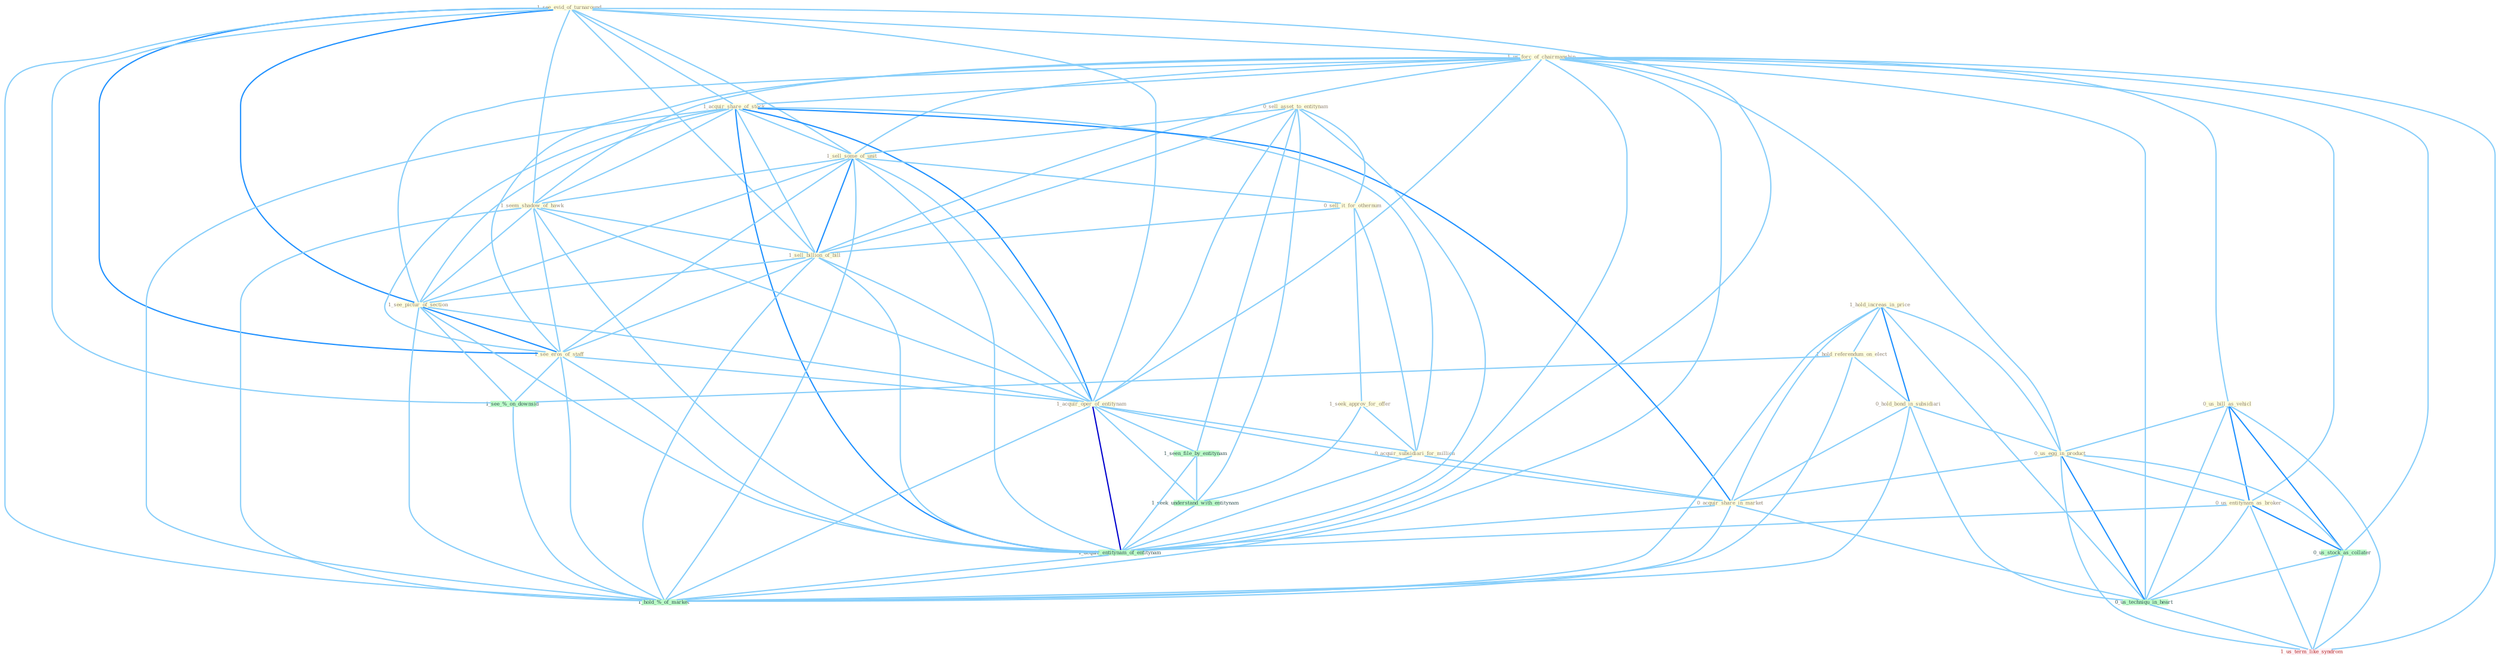 Graph G{ 
    node
    [shape=polygon,style=filled,width=.5,height=.06,color="#BDFCC9",fixedsize=true,fontsize=4,
    fontcolor="#2f4f4f"];
    {node
    [color="#ffffe0", fontcolor="#8b7d6b"] "1_see_evid_of_turnaround " "1_us_forc_of_chairmanship " "1_acquir_share_of_stock " "0_sell_asset_to_entitynam " "1_hold_increas_in_price " "1_sell_some_of_unit " "1_seem_shadow_of_hawk " "0_sell_it_for_othernum " "1_sell_billion_of_bill " "1_hold_referendum_on_elect " "0_us_bill_as_vehicl " "1_seek_approv_for_offer " "1_see_pictur_of_section " "0_hold_bond_in_subsidiari " "1_see_eros_of_staff " "0_us_egg_in_product " "0_us_entitynam_as_broker " "1_acquir_oper_of_entitynam " "0_acquir_subsidiari_for_million " "0_acquir_share_in_market "}
{node [color="#fff0f5", fontcolor="#b22222"] "1_us_term_like_syndrom "}
edge [color="#B0E2FF"];

	"1_see_evid_of_turnaround " -- "1_us_forc_of_chairmanship " [w="1", color="#87cefa" ];
	"1_see_evid_of_turnaround " -- "1_acquir_share_of_stock " [w="1", color="#87cefa" ];
	"1_see_evid_of_turnaround " -- "1_sell_some_of_unit " [w="1", color="#87cefa" ];
	"1_see_evid_of_turnaround " -- "1_seem_shadow_of_hawk " [w="1", color="#87cefa" ];
	"1_see_evid_of_turnaround " -- "1_sell_billion_of_bill " [w="1", color="#87cefa" ];
	"1_see_evid_of_turnaround " -- "1_see_pictur_of_section " [w="2", color="#1e90ff" , len=0.8];
	"1_see_evid_of_turnaround " -- "1_see_eros_of_staff " [w="2", color="#1e90ff" , len=0.8];
	"1_see_evid_of_turnaround " -- "1_acquir_oper_of_entitynam " [w="1", color="#87cefa" ];
	"1_see_evid_of_turnaround " -- "1_acquir_entitynam_of_entitynam " [w="1", color="#87cefa" ];
	"1_see_evid_of_turnaround " -- "1_see_%_on_downsid " [w="1", color="#87cefa" ];
	"1_see_evid_of_turnaround " -- "1_hold_%_of_market " [w="1", color="#87cefa" ];
	"1_us_forc_of_chairmanship " -- "1_acquir_share_of_stock " [w="1", color="#87cefa" ];
	"1_us_forc_of_chairmanship " -- "1_sell_some_of_unit " [w="1", color="#87cefa" ];
	"1_us_forc_of_chairmanship " -- "1_seem_shadow_of_hawk " [w="1", color="#87cefa" ];
	"1_us_forc_of_chairmanship " -- "1_sell_billion_of_bill " [w="1", color="#87cefa" ];
	"1_us_forc_of_chairmanship " -- "0_us_bill_as_vehicl " [w="1", color="#87cefa" ];
	"1_us_forc_of_chairmanship " -- "1_see_pictur_of_section " [w="1", color="#87cefa" ];
	"1_us_forc_of_chairmanship " -- "1_see_eros_of_staff " [w="1", color="#87cefa" ];
	"1_us_forc_of_chairmanship " -- "0_us_egg_in_product " [w="1", color="#87cefa" ];
	"1_us_forc_of_chairmanship " -- "0_us_entitynam_as_broker " [w="1", color="#87cefa" ];
	"1_us_forc_of_chairmanship " -- "1_acquir_oper_of_entitynam " [w="1", color="#87cefa" ];
	"1_us_forc_of_chairmanship " -- "0_us_stock_as_collater " [w="1", color="#87cefa" ];
	"1_us_forc_of_chairmanship " -- "1_acquir_entitynam_of_entitynam " [w="1", color="#87cefa" ];
	"1_us_forc_of_chairmanship " -- "0_us_techniqu_in_heart " [w="1", color="#87cefa" ];
	"1_us_forc_of_chairmanship " -- "1_us_term_like_syndrom " [w="1", color="#87cefa" ];
	"1_us_forc_of_chairmanship " -- "1_hold_%_of_market " [w="1", color="#87cefa" ];
	"1_acquir_share_of_stock " -- "1_sell_some_of_unit " [w="1", color="#87cefa" ];
	"1_acquir_share_of_stock " -- "1_seem_shadow_of_hawk " [w="1", color="#87cefa" ];
	"1_acquir_share_of_stock " -- "1_sell_billion_of_bill " [w="1", color="#87cefa" ];
	"1_acquir_share_of_stock " -- "1_see_pictur_of_section " [w="1", color="#87cefa" ];
	"1_acquir_share_of_stock " -- "1_see_eros_of_staff " [w="1", color="#87cefa" ];
	"1_acquir_share_of_stock " -- "1_acquir_oper_of_entitynam " [w="2", color="#1e90ff" , len=0.8];
	"1_acquir_share_of_stock " -- "0_acquir_subsidiari_for_million " [w="1", color="#87cefa" ];
	"1_acquir_share_of_stock " -- "0_acquir_share_in_market " [w="2", color="#1e90ff" , len=0.8];
	"1_acquir_share_of_stock " -- "1_acquir_entitynam_of_entitynam " [w="2", color="#1e90ff" , len=0.8];
	"1_acquir_share_of_stock " -- "1_hold_%_of_market " [w="1", color="#87cefa" ];
	"0_sell_asset_to_entitynam " -- "1_sell_some_of_unit " [w="1", color="#87cefa" ];
	"0_sell_asset_to_entitynam " -- "0_sell_it_for_othernum " [w="1", color="#87cefa" ];
	"0_sell_asset_to_entitynam " -- "1_sell_billion_of_bill " [w="1", color="#87cefa" ];
	"0_sell_asset_to_entitynam " -- "1_acquir_oper_of_entitynam " [w="1", color="#87cefa" ];
	"0_sell_asset_to_entitynam " -- "1_seen_file_by_entitynam " [w="1", color="#87cefa" ];
	"0_sell_asset_to_entitynam " -- "1_seek_understand_with_entitynam " [w="1", color="#87cefa" ];
	"0_sell_asset_to_entitynam " -- "1_acquir_entitynam_of_entitynam " [w="1", color="#87cefa" ];
	"1_hold_increas_in_price " -- "1_hold_referendum_on_elect " [w="1", color="#87cefa" ];
	"1_hold_increas_in_price " -- "0_hold_bond_in_subsidiari " [w="2", color="#1e90ff" , len=0.8];
	"1_hold_increas_in_price " -- "0_us_egg_in_product " [w="1", color="#87cefa" ];
	"1_hold_increas_in_price " -- "0_acquir_share_in_market " [w="1", color="#87cefa" ];
	"1_hold_increas_in_price " -- "0_us_techniqu_in_heart " [w="1", color="#87cefa" ];
	"1_hold_increas_in_price " -- "1_hold_%_of_market " [w="1", color="#87cefa" ];
	"1_sell_some_of_unit " -- "1_seem_shadow_of_hawk " [w="1", color="#87cefa" ];
	"1_sell_some_of_unit " -- "0_sell_it_for_othernum " [w="1", color="#87cefa" ];
	"1_sell_some_of_unit " -- "1_sell_billion_of_bill " [w="2", color="#1e90ff" , len=0.8];
	"1_sell_some_of_unit " -- "1_see_pictur_of_section " [w="1", color="#87cefa" ];
	"1_sell_some_of_unit " -- "1_see_eros_of_staff " [w="1", color="#87cefa" ];
	"1_sell_some_of_unit " -- "1_acquir_oper_of_entitynam " [w="1", color="#87cefa" ];
	"1_sell_some_of_unit " -- "1_acquir_entitynam_of_entitynam " [w="1", color="#87cefa" ];
	"1_sell_some_of_unit " -- "1_hold_%_of_market " [w="1", color="#87cefa" ];
	"1_seem_shadow_of_hawk " -- "1_sell_billion_of_bill " [w="1", color="#87cefa" ];
	"1_seem_shadow_of_hawk " -- "1_see_pictur_of_section " [w="1", color="#87cefa" ];
	"1_seem_shadow_of_hawk " -- "1_see_eros_of_staff " [w="1", color="#87cefa" ];
	"1_seem_shadow_of_hawk " -- "1_acquir_oper_of_entitynam " [w="1", color="#87cefa" ];
	"1_seem_shadow_of_hawk " -- "1_acquir_entitynam_of_entitynam " [w="1", color="#87cefa" ];
	"1_seem_shadow_of_hawk " -- "1_hold_%_of_market " [w="1", color="#87cefa" ];
	"0_sell_it_for_othernum " -- "1_sell_billion_of_bill " [w="1", color="#87cefa" ];
	"0_sell_it_for_othernum " -- "1_seek_approv_for_offer " [w="1", color="#87cefa" ];
	"0_sell_it_for_othernum " -- "0_acquir_subsidiari_for_million " [w="1", color="#87cefa" ];
	"1_sell_billion_of_bill " -- "1_see_pictur_of_section " [w="1", color="#87cefa" ];
	"1_sell_billion_of_bill " -- "1_see_eros_of_staff " [w="1", color="#87cefa" ];
	"1_sell_billion_of_bill " -- "1_acquir_oper_of_entitynam " [w="1", color="#87cefa" ];
	"1_sell_billion_of_bill " -- "1_acquir_entitynam_of_entitynam " [w="1", color="#87cefa" ];
	"1_sell_billion_of_bill " -- "1_hold_%_of_market " [w="1", color="#87cefa" ];
	"1_hold_referendum_on_elect " -- "0_hold_bond_in_subsidiari " [w="1", color="#87cefa" ];
	"1_hold_referendum_on_elect " -- "1_see_%_on_downsid " [w="1", color="#87cefa" ];
	"1_hold_referendum_on_elect " -- "1_hold_%_of_market " [w="1", color="#87cefa" ];
	"0_us_bill_as_vehicl " -- "0_us_egg_in_product " [w="1", color="#87cefa" ];
	"0_us_bill_as_vehicl " -- "0_us_entitynam_as_broker " [w="2", color="#1e90ff" , len=0.8];
	"0_us_bill_as_vehicl " -- "0_us_stock_as_collater " [w="2", color="#1e90ff" , len=0.8];
	"0_us_bill_as_vehicl " -- "0_us_techniqu_in_heart " [w="1", color="#87cefa" ];
	"0_us_bill_as_vehicl " -- "1_us_term_like_syndrom " [w="1", color="#87cefa" ];
	"1_seek_approv_for_offer " -- "0_acquir_subsidiari_for_million " [w="1", color="#87cefa" ];
	"1_seek_approv_for_offer " -- "1_seek_understand_with_entitynam " [w="1", color="#87cefa" ];
	"1_see_pictur_of_section " -- "1_see_eros_of_staff " [w="2", color="#1e90ff" , len=0.8];
	"1_see_pictur_of_section " -- "1_acquir_oper_of_entitynam " [w="1", color="#87cefa" ];
	"1_see_pictur_of_section " -- "1_acquir_entitynam_of_entitynam " [w="1", color="#87cefa" ];
	"1_see_pictur_of_section " -- "1_see_%_on_downsid " [w="1", color="#87cefa" ];
	"1_see_pictur_of_section " -- "1_hold_%_of_market " [w="1", color="#87cefa" ];
	"0_hold_bond_in_subsidiari " -- "0_us_egg_in_product " [w="1", color="#87cefa" ];
	"0_hold_bond_in_subsidiari " -- "0_acquir_share_in_market " [w="1", color="#87cefa" ];
	"0_hold_bond_in_subsidiari " -- "0_us_techniqu_in_heart " [w="1", color="#87cefa" ];
	"0_hold_bond_in_subsidiari " -- "1_hold_%_of_market " [w="1", color="#87cefa" ];
	"1_see_eros_of_staff " -- "1_acquir_oper_of_entitynam " [w="1", color="#87cefa" ];
	"1_see_eros_of_staff " -- "1_acquir_entitynam_of_entitynam " [w="1", color="#87cefa" ];
	"1_see_eros_of_staff " -- "1_see_%_on_downsid " [w="1", color="#87cefa" ];
	"1_see_eros_of_staff " -- "1_hold_%_of_market " [w="1", color="#87cefa" ];
	"0_us_egg_in_product " -- "0_us_entitynam_as_broker " [w="1", color="#87cefa" ];
	"0_us_egg_in_product " -- "0_acquir_share_in_market " [w="1", color="#87cefa" ];
	"0_us_egg_in_product " -- "0_us_stock_as_collater " [w="1", color="#87cefa" ];
	"0_us_egg_in_product " -- "0_us_techniqu_in_heart " [w="2", color="#1e90ff" , len=0.8];
	"0_us_egg_in_product " -- "1_us_term_like_syndrom " [w="1", color="#87cefa" ];
	"0_us_entitynam_as_broker " -- "0_us_stock_as_collater " [w="2", color="#1e90ff" , len=0.8];
	"0_us_entitynam_as_broker " -- "1_acquir_entitynam_of_entitynam " [w="1", color="#87cefa" ];
	"0_us_entitynam_as_broker " -- "0_us_techniqu_in_heart " [w="1", color="#87cefa" ];
	"0_us_entitynam_as_broker " -- "1_us_term_like_syndrom " [w="1", color="#87cefa" ];
	"1_acquir_oper_of_entitynam " -- "0_acquir_subsidiari_for_million " [w="1", color="#87cefa" ];
	"1_acquir_oper_of_entitynam " -- "0_acquir_share_in_market " [w="1", color="#87cefa" ];
	"1_acquir_oper_of_entitynam " -- "1_seen_file_by_entitynam " [w="1", color="#87cefa" ];
	"1_acquir_oper_of_entitynam " -- "1_seek_understand_with_entitynam " [w="1", color="#87cefa" ];
	"1_acquir_oper_of_entitynam " -- "1_acquir_entitynam_of_entitynam " [w="3", color="#0000cd" , len=0.6];
	"1_acquir_oper_of_entitynam " -- "1_hold_%_of_market " [w="1", color="#87cefa" ];
	"0_acquir_subsidiari_for_million " -- "0_acquir_share_in_market " [w="1", color="#87cefa" ];
	"0_acquir_subsidiari_for_million " -- "1_acquir_entitynam_of_entitynam " [w="1", color="#87cefa" ];
	"0_acquir_share_in_market " -- "1_acquir_entitynam_of_entitynam " [w="1", color="#87cefa" ];
	"0_acquir_share_in_market " -- "0_us_techniqu_in_heart " [w="1", color="#87cefa" ];
	"0_acquir_share_in_market " -- "1_hold_%_of_market " [w="1", color="#87cefa" ];
	"1_seen_file_by_entitynam " -- "1_seek_understand_with_entitynam " [w="1", color="#87cefa" ];
	"1_seen_file_by_entitynam " -- "1_acquir_entitynam_of_entitynam " [w="1", color="#87cefa" ];
	"0_us_stock_as_collater " -- "0_us_techniqu_in_heart " [w="1", color="#87cefa" ];
	"0_us_stock_as_collater " -- "1_us_term_like_syndrom " [w="1", color="#87cefa" ];
	"1_seek_understand_with_entitynam " -- "1_acquir_entitynam_of_entitynam " [w="1", color="#87cefa" ];
	"1_acquir_entitynam_of_entitynam " -- "1_hold_%_of_market " [w="1", color="#87cefa" ];
	"0_us_techniqu_in_heart " -- "1_us_term_like_syndrom " [w="1", color="#87cefa" ];
	"1_see_%_on_downsid " -- "1_hold_%_of_market " [w="1", color="#87cefa" ];
}